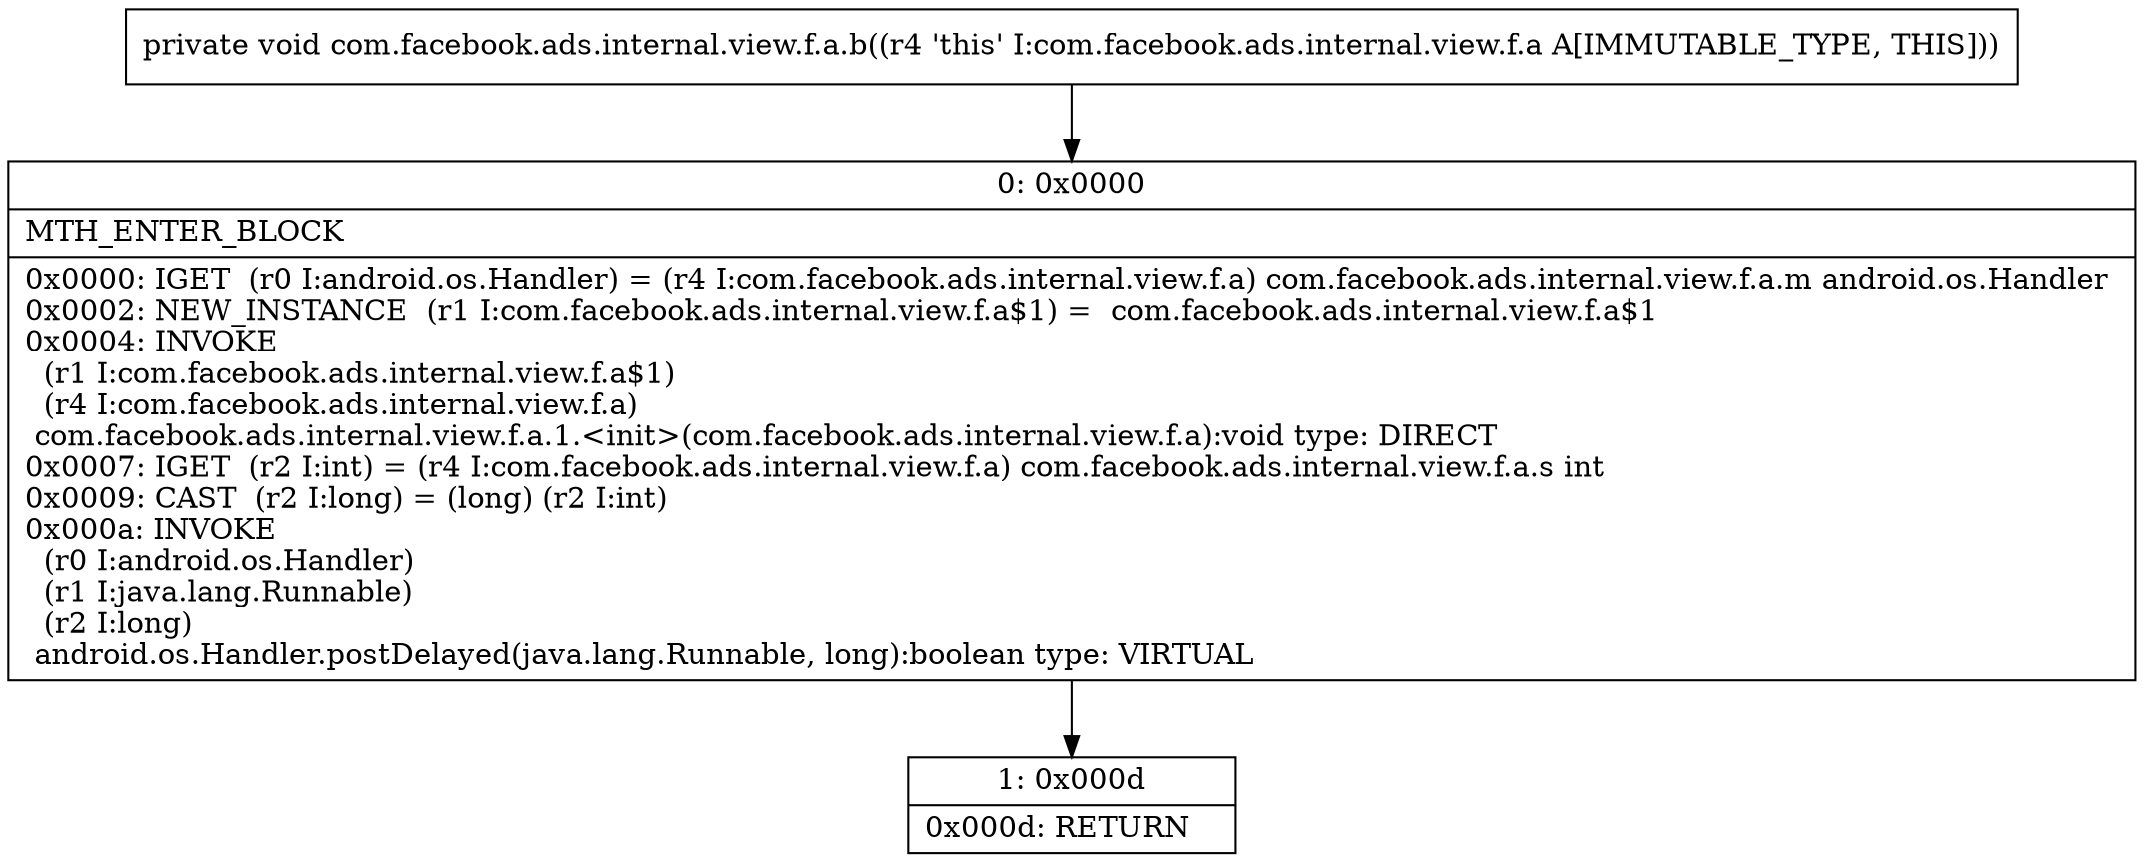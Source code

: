digraph "CFG forcom.facebook.ads.internal.view.f.a.b()V" {
Node_0 [shape=record,label="{0\:\ 0x0000|MTH_ENTER_BLOCK\l|0x0000: IGET  (r0 I:android.os.Handler) = (r4 I:com.facebook.ads.internal.view.f.a) com.facebook.ads.internal.view.f.a.m android.os.Handler \l0x0002: NEW_INSTANCE  (r1 I:com.facebook.ads.internal.view.f.a$1) =  com.facebook.ads.internal.view.f.a$1 \l0x0004: INVOKE  \l  (r1 I:com.facebook.ads.internal.view.f.a$1)\l  (r4 I:com.facebook.ads.internal.view.f.a)\l com.facebook.ads.internal.view.f.a.1.\<init\>(com.facebook.ads.internal.view.f.a):void type: DIRECT \l0x0007: IGET  (r2 I:int) = (r4 I:com.facebook.ads.internal.view.f.a) com.facebook.ads.internal.view.f.a.s int \l0x0009: CAST  (r2 I:long) = (long) (r2 I:int) \l0x000a: INVOKE  \l  (r0 I:android.os.Handler)\l  (r1 I:java.lang.Runnable)\l  (r2 I:long)\l android.os.Handler.postDelayed(java.lang.Runnable, long):boolean type: VIRTUAL \l}"];
Node_1 [shape=record,label="{1\:\ 0x000d|0x000d: RETURN   \l}"];
MethodNode[shape=record,label="{private void com.facebook.ads.internal.view.f.a.b((r4 'this' I:com.facebook.ads.internal.view.f.a A[IMMUTABLE_TYPE, THIS])) }"];
MethodNode -> Node_0;
Node_0 -> Node_1;
}

